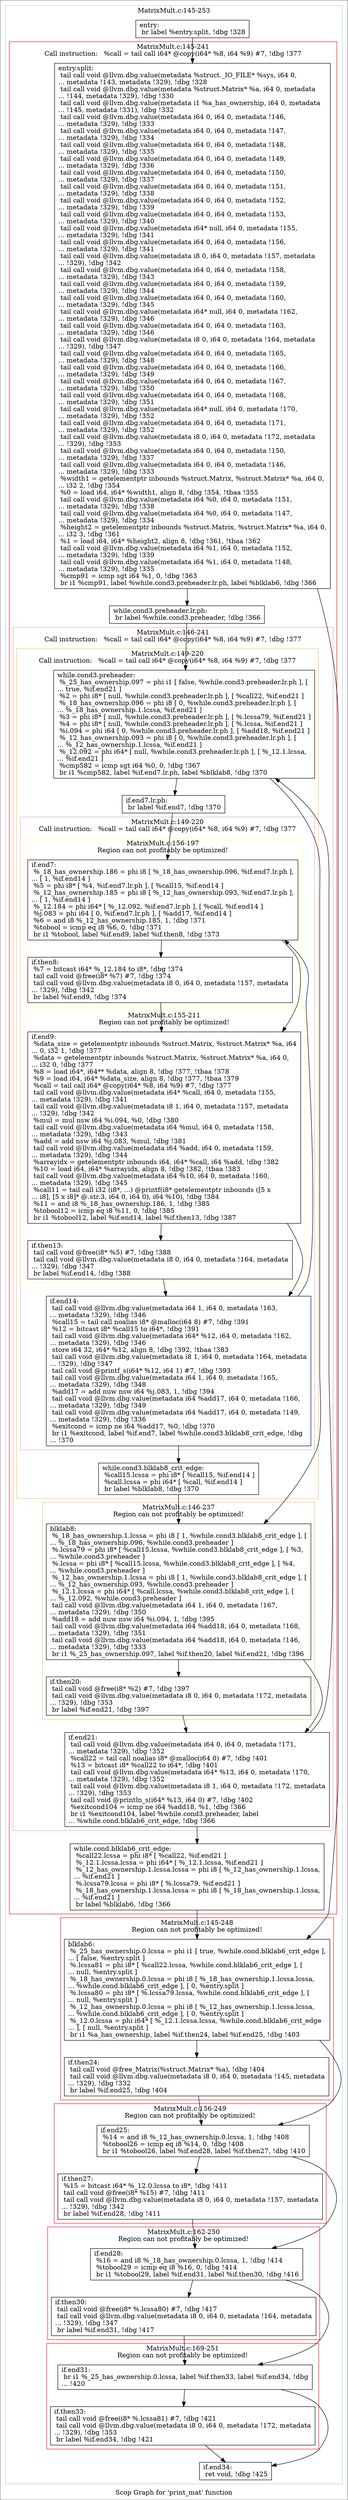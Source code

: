 digraph "Scop Graph for 'print_mat' function" {
	label="Scop Graph for 'print_mat' function";

	Node0xa1304c0 [shape=record,label="{entry:\l  br label %entry.split, !dbg !328\l}"];
	Node0xa1304c0 -> Node0xa15bb30;
	Node0xa15bb30 [shape=record,label="{entry.split:                                      \l  tail call void @llvm.dbg.value(metadata %struct._IO_FILE* %sys, i64 0,\l... metadata !143, metadata !329), !dbg !328\l  tail call void @llvm.dbg.value(metadata %struct.Matrix* %a, i64 0, metadata\l... !144, metadata !329), !dbg !330\l  tail call void @llvm.dbg.value(metadata i1 %a_has_ownership, i64 0, metadata\l... !145, metadata !331), !dbg !332\l  tail call void @llvm.dbg.value(metadata i64 0, i64 0, metadata !146,\l... metadata !329), !dbg !333\l  tail call void @llvm.dbg.value(metadata i64 0, i64 0, metadata !147,\l... metadata !329), !dbg !334\l  tail call void @llvm.dbg.value(metadata i64 0, i64 0, metadata !148,\l... metadata !329), !dbg !335\l  tail call void @llvm.dbg.value(metadata i64 0, i64 0, metadata !149,\l... metadata !329), !dbg !336\l  tail call void @llvm.dbg.value(metadata i64 0, i64 0, metadata !150,\l... metadata !329), !dbg !337\l  tail call void @llvm.dbg.value(metadata i64 0, i64 0, metadata !151,\l... metadata !329), !dbg !338\l  tail call void @llvm.dbg.value(metadata i64 0, i64 0, metadata !152,\l... metadata !329), !dbg !339\l  tail call void @llvm.dbg.value(metadata i64 0, i64 0, metadata !153,\l... metadata !329), !dbg !340\l  tail call void @llvm.dbg.value(metadata i64* null, i64 0, metadata !155,\l... metadata !329), !dbg !341\l  tail call void @llvm.dbg.value(metadata i64 0, i64 0, metadata !156,\l... metadata !329), !dbg !341\l  tail call void @llvm.dbg.value(metadata i8 0, i64 0, metadata !157, metadata\l... !329), !dbg !342\l  tail call void @llvm.dbg.value(metadata i64 0, i64 0, metadata !158,\l... metadata !329), !dbg !343\l  tail call void @llvm.dbg.value(metadata i64 0, i64 0, metadata !159,\l... metadata !329), !dbg !344\l  tail call void @llvm.dbg.value(metadata i64 0, i64 0, metadata !160,\l... metadata !329), !dbg !345\l  tail call void @llvm.dbg.value(metadata i64* null, i64 0, metadata !162,\l... metadata !329), !dbg !346\l  tail call void @llvm.dbg.value(metadata i64 0, i64 0, metadata !163,\l... metadata !329), !dbg !346\l  tail call void @llvm.dbg.value(metadata i8 0, i64 0, metadata !164, metadata\l... !329), !dbg !347\l  tail call void @llvm.dbg.value(metadata i64 0, i64 0, metadata !165,\l... metadata !329), !dbg !348\l  tail call void @llvm.dbg.value(metadata i64 0, i64 0, metadata !166,\l... metadata !329), !dbg !349\l  tail call void @llvm.dbg.value(metadata i64 0, i64 0, metadata !167,\l... metadata !329), !dbg !350\l  tail call void @llvm.dbg.value(metadata i64 0, i64 0, metadata !168,\l... metadata !329), !dbg !351\l  tail call void @llvm.dbg.value(metadata i64* null, i64 0, metadata !170,\l... metadata !329), !dbg !352\l  tail call void @llvm.dbg.value(metadata i64 0, i64 0, metadata !171,\l... metadata !329), !dbg !352\l  tail call void @llvm.dbg.value(metadata i8 0, i64 0, metadata !172, metadata\l... !329), !dbg !353\l  tail call void @llvm.dbg.value(metadata i64 0, i64 0, metadata !150,\l... metadata !329), !dbg !337\l  tail call void @llvm.dbg.value(metadata i64 0, i64 0, metadata !146,\l... metadata !329), !dbg !333\l  %width1 = getelementptr inbounds %struct.Matrix, %struct.Matrix* %a, i64 0,\l... i32 2, !dbg !354\l  %0 = load i64, i64* %width1, align 8, !dbg !354, !tbaa !355\l  tail call void @llvm.dbg.value(metadata i64 %0, i64 0, metadata !151,\l... metadata !329), !dbg !338\l  tail call void @llvm.dbg.value(metadata i64 %0, i64 0, metadata !147,\l... metadata !329), !dbg !334\l  %height2 = getelementptr inbounds %struct.Matrix, %struct.Matrix* %a, i64 0,\l... i32 3, !dbg !361\l  %1 = load i64, i64* %height2, align 8, !dbg !361, !tbaa !362\l  tail call void @llvm.dbg.value(metadata i64 %1, i64 0, metadata !152,\l... metadata !329), !dbg !339\l  tail call void @llvm.dbg.value(metadata i64 %1, i64 0, metadata !148,\l... metadata !329), !dbg !335\l  %cmp91 = icmp sgt i64 %1, 0, !dbg !363\l  br i1 %cmp91, label %while.cond3.preheader.lr.ph, label %blklab6, !dbg !366\l}"];
	Node0xa15bb30 -> Node0xa136e70;
	Node0xa15bb30 -> Node0xa12a320;
	Node0xa136e70 [shape=record,label="{while.cond3.preheader.lr.ph:                      \l  br label %while.cond3.preheader, !dbg !366\l}"];
	Node0xa136e70 -> Node0xa139850;
	Node0xa139850 [shape=record,label="{while.cond3.preheader:                            \l  %_25_has_ownership.097 = phi i1 [ false, %while.cond3.preheader.lr.ph ], [\l... true, %if.end21 ]\l  %2 = phi i8* [ null, %while.cond3.preheader.lr.ph ], [ %call22, %if.end21 ]\l  %_18_has_ownership.096 = phi i8 [ 0, %while.cond3.preheader.lr.ph ], [\l... %_18_has_ownership.1.lcssa, %if.end21 ]\l  %3 = phi i8* [ null, %while.cond3.preheader.lr.ph ], [ %.lcssa79, %if.end21 ]\l  %4 = phi i8* [ null, %while.cond3.preheader.lr.ph ], [ %.lcssa, %if.end21 ]\l  %i.094 = phi i64 [ 0, %while.cond3.preheader.lr.ph ], [ %add18, %if.end21 ]\l  %_12_has_ownership.093 = phi i8 [ 0, %while.cond3.preheader.lr.ph ], [\l... %_12_has_ownership.1.lcssa, %if.end21 ]\l  %_12.092 = phi i64* [ null, %while.cond3.preheader.lr.ph ], [ %_12.1.lcssa,\l... %if.end21 ]\l  %cmp582 = icmp sgt i64 %0, 0, !dbg !367\l  br i1 %cmp582, label %if.end7.lr.ph, label %blklab8, !dbg !370\l}"];
	Node0xa139850 -> Node0xa111160;
	Node0xa139850 -> Node0xa1c1130;
	Node0xa111160 [shape=record,label="{if.end7.lr.ph:                                    \l  br label %if.end7, !dbg !370\l}"];
	Node0xa111160 -> Node0xa0f7040;
	Node0xa0f7040 [shape=record,label="{if.end7:                                          \l  %_18_has_ownership.186 = phi i8 [ %_18_has_ownership.096, %if.end7.lr.ph ],\l... [ 1, %if.end14 ]\l  %5 = phi i8* [ %4, %if.end7.lr.ph ], [ %call15, %if.end14 ]\l  %_12_has_ownership.185 = phi i8 [ %_12_has_ownership.093, %if.end7.lr.ph ],\l... [ 1, %if.end14 ]\l  %_12.184 = phi i64* [ %_12.092, %if.end7.lr.ph ], [ %call, %if.end14 ]\l  %j.083 = phi i64 [ 0, %if.end7.lr.ph ], [ %add17, %if.end14 ]\l  %6 = and i8 %_12_has_ownership.185, 1, !dbg !371\l  %tobool = icmp eq i8 %6, 0, !dbg !371\l  br i1 %tobool, label %if.end9, label %if.then8, !dbg !373\l}"];
	Node0xa0f7040 -> Node0xa101d50;
	Node0xa0f7040 -> Node0xa10fff0;
	Node0xa101d50 [shape=record,label="{if.end9:                                          \l  %data_size = getelementptr inbounds %struct.Matrix, %struct.Matrix* %a, i64\l... 0, i32 1, !dbg !377\l  %data = getelementptr inbounds %struct.Matrix, %struct.Matrix* %a, i64 0,\l... i32 0, !dbg !377\l  %8 = load i64*, i64** %data, align 8, !dbg !377, !tbaa !378\l  %9 = load i64, i64* %data_size, align 8, !dbg !377, !tbaa !379\l  %call = tail call i64* @copy(i64* %8, i64 %9) #7, !dbg !377\l  tail call void @llvm.dbg.value(metadata i64* %call, i64 0, metadata !155,\l... metadata !329), !dbg !341\l  tail call void @llvm.dbg.value(metadata i8 1, i64 0, metadata !157, metadata\l... !329), !dbg !342\l  %mul = mul nsw i64 %i.094, %0, !dbg !380\l  tail call void @llvm.dbg.value(metadata i64 %mul, i64 0, metadata !158,\l... metadata !329), !dbg !343\l  %add = add nsw i64 %j.083, %mul, !dbg !381\l  tail call void @llvm.dbg.value(metadata i64 %add, i64 0, metadata !159,\l... metadata !329), !dbg !344\l  %arrayidx = getelementptr inbounds i64, i64* %call, i64 %add, !dbg !382\l  %10 = load i64, i64* %arrayidx, align 8, !dbg !382, !tbaa !383\l  tail call void @llvm.dbg.value(metadata i64 %10, i64 0, metadata !160,\l... metadata !329), !dbg !345\l  %call11 = tail call i32 (i8*, ...) @printf(i8* getelementptr inbounds ([5 x\l... i8], [5 x i8]* @.str.3, i64 0, i64 0), i64 %10), !dbg !384\l  %11 = and i8 %_18_has_ownership.186, 1, !dbg !385\l  %tobool12 = icmp eq i8 %11, 0, !dbg !385\l  br i1 %tobool12, label %if.end14, label %if.then13, !dbg !387\l}"];
	Node0xa101d50 -> Node0xa0e7db0;
	Node0xa101d50 -> Node0xa0ee060;
	Node0xa0e7db0 [shape=record,label="{if.end14:                                         \l  tail call void @llvm.dbg.value(metadata i64 1, i64 0, metadata !163,\l... metadata !329), !dbg !346\l  %call15 = tail call noalias i8* @malloc(i64 8) #7, !dbg !391\l  %12 = bitcast i8* %call15 to i64*, !dbg !391\l  tail call void @llvm.dbg.value(metadata i64* %12, i64 0, metadata !162,\l... metadata !329), !dbg !346\l  store i64 32, i64* %12, align 8, !dbg !392, !tbaa !383\l  tail call void @llvm.dbg.value(metadata i8 1, i64 0, metadata !164, metadata\l... !329), !dbg !347\l  tail call void @printf_s(i64* %12, i64 1) #7, !dbg !393\l  tail call void @llvm.dbg.value(metadata i64 1, i64 0, metadata !165,\l... metadata !329), !dbg !348\l  %add17 = add nuw nsw i64 %j.083, 1, !dbg !394\l  tail call void @llvm.dbg.value(metadata i64 %add17, i64 0, metadata !166,\l... metadata !329), !dbg !349\l  tail call void @llvm.dbg.value(metadata i64 %add17, i64 0, metadata !149,\l... metadata !329), !dbg !336\l  %exitcond = icmp ne i64 %add17, %0, !dbg !370\l  br i1 %exitcond, label %if.end7, label %while.cond3.blklab8_crit_edge, !dbg\l... !370\l}"];
	Node0xa0e7db0 -> Node0xa0f7040[constraint=false];
	Node0xa0e7db0 -> Node0xa1106a0;
	Node0xa1106a0 [shape=record,label="{while.cond3.blklab8_crit_edge:                    \l  %call15.lcssa = phi i8* [ %call15, %if.end14 ]\l  %call.lcssa = phi i64* [ %call, %if.end14 ]\l  br label %blklab8, !dbg !370\l}"];
	Node0xa1106a0 -> Node0xa1c1130;
	Node0xa1c1130 [shape=record,label="{blklab8:                                          \l  %_18_has_ownership.1.lcssa = phi i8 [ 1, %while.cond3.blklab8_crit_edge ], [\l... %_18_has_ownership.096, %while.cond3.preheader ]\l  %.lcssa79 = phi i8* [ %call15.lcssa, %while.cond3.blklab8_crit_edge ], [ %3,\l... %while.cond3.preheader ]\l  %.lcssa = phi i8* [ %call15.lcssa, %while.cond3.blklab8_crit_edge ], [ %4,\l... %while.cond3.preheader ]\l  %_12_has_ownership.1.lcssa = phi i8 [ 1, %while.cond3.blklab8_crit_edge ], [\l... %_12_has_ownership.093, %while.cond3.preheader ]\l  %_12.1.lcssa = phi i64* [ %call.lcssa, %while.cond3.blklab8_crit_edge ], [\l... %_12.092, %while.cond3.preheader ]\l  tail call void @llvm.dbg.value(metadata i64 1, i64 0, metadata !167,\l... metadata !329), !dbg !350\l  %add18 = add nuw nsw i64 %i.094, 1, !dbg !395\l  tail call void @llvm.dbg.value(metadata i64 %add18, i64 0, metadata !168,\l... metadata !329), !dbg !351\l  tail call void @llvm.dbg.value(metadata i64 %add18, i64 0, metadata !146,\l... metadata !329), !dbg !333\l  br i1 %_25_has_ownership.097, label %if.then20, label %if.end21, !dbg !396\l}"];
	Node0xa1c1130 -> Node0xa0ec020;
	Node0xa1c1130 -> Node0xa10e400;
	Node0xa0ec020 [shape=record,label="{if.then20:                                        \l  tail call void @free(i8* %2) #7, !dbg !397\l  tail call void @llvm.dbg.value(metadata i8 0, i64 0, metadata !172, metadata\l... !329), !dbg !353\l  br label %if.end21, !dbg !397\l}"];
	Node0xa0ec020 -> Node0xa10e400;
	Node0xa10e400 [shape=record,label="{if.end21:                                         \l  tail call void @llvm.dbg.value(metadata i64 0, i64 0, metadata !171,\l... metadata !329), !dbg !352\l  %call22 = tail call noalias i8* @malloc(i64 0) #7, !dbg !401\l  %13 = bitcast i8* %call22 to i64*, !dbg !401\l  tail call void @llvm.dbg.value(metadata i64* %13, i64 0, metadata !170,\l... metadata !329), !dbg !352\l  tail call void @llvm.dbg.value(metadata i8 1, i64 0, metadata !172, metadata\l... !329), !dbg !353\l  tail call void @println_s(i64* %13, i64 0) #7, !dbg !402\l  %exitcond104 = icmp ne i64 %add18, %1, !dbg !366\l  br i1 %exitcond104, label %while.cond3.preheader, label\l... %while.cond.blklab6_crit_edge, !dbg !366\l}"];
	Node0xa10e400 -> Node0xa139850[constraint=false];
	Node0xa10e400 -> Node0xa10c630;
	Node0xa10c630 [shape=record,label="{while.cond.blklab6_crit_edge:                     \l  %call22.lcssa = phi i8* [ %call22, %if.end21 ]\l  %_12.1.lcssa.lcssa = phi i64* [ %_12.1.lcssa, %if.end21 ]\l  %_12_has_ownership.1.lcssa.lcssa = phi i8 [ %_12_has_ownership.1.lcssa,\l... %if.end21 ]\l  %.lcssa79.lcssa = phi i8* [ %.lcssa79, %if.end21 ]\l  %_18_has_ownership.1.lcssa.lcssa = phi i8 [ %_18_has_ownership.1.lcssa,\l... %if.end21 ]\l  br label %blklab6, !dbg !366\l}"];
	Node0xa10c630 -> Node0xa12a320;
	Node0xa12a320 [shape=record,label="{blklab6:                                          \l  %_25_has_ownership.0.lcssa = phi i1 [ true, %while.cond.blklab6_crit_edge ],\l... [ false, %entry.split ]\l  %.lcssa81 = phi i8* [ %call22.lcssa, %while.cond.blklab6_crit_edge ], [\l... null, %entry.split ]\l  %_18_has_ownership.0.lcssa = phi i8 [ %_18_has_ownership.1.lcssa.lcssa,\l... %while.cond.blklab6_crit_edge ], [ 0, %entry.split ]\l  %.lcssa80 = phi i8* [ %.lcssa79.lcssa, %while.cond.blklab6_crit_edge ], [\l... null, %entry.split ]\l  %_12_has_ownership.0.lcssa = phi i8 [ %_12_has_ownership.1.lcssa.lcssa,\l... %while.cond.blklab6_crit_edge ], [ 0, %entry.split ]\l  %_12.0.lcssa = phi i64* [ %_12.1.lcssa.lcssa, %while.cond.blklab6_crit_edge\l... ], [ null, %entry.split ]\l  br i1 %a_has_ownership, label %if.then24, label %if.end25, !dbg !403\l}"];
	Node0xa12a320 -> Node0xa0f6d00;
	Node0xa12a320 -> Node0xa0f1d70;
	Node0xa0f6d00 [shape=record,label="{if.then24:                                        \l  tail call void @free_Matrix(%struct.Matrix* %a), !dbg !404\l  tail call void @llvm.dbg.value(metadata i8 0, i64 0, metadata !145, metadata\l... !329), !dbg !332\l  br label %if.end25, !dbg !404\l}"];
	Node0xa0f6d00 -> Node0xa0f1d70;
	Node0xa0f1d70 [shape=record,label="{if.end25:                                         \l  %14 = and i8 %_12_has_ownership.0.lcssa, 1, !dbg !408\l  %tobool26 = icmp eq i8 %14, 0, !dbg !408\l  br i1 %tobool26, label %if.end28, label %if.then27, !dbg !410\l}"];
	Node0xa0f1d70 -> Node0xa1983a0;
	Node0xa0f1d70 -> Node0xa0e0fb0;
	Node0xa1983a0 [shape=record,label="{if.end28:                                         \l  %16 = and i8 %_18_has_ownership.0.lcssa, 1, !dbg !414\l  %tobool29 = icmp eq i8 %16, 0, !dbg !414\l  br i1 %tobool29, label %if.end31, label %if.then30, !dbg !416\l}"];
	Node0xa1983a0 -> Node0xa111640;
	Node0xa1983a0 -> Node0xa0f2310;
	Node0xa111640 [shape=record,label="{if.end31:                                         \l  br i1 %_25_has_ownership.0.lcssa, label %if.then33, label %if.end34, !dbg\l... !420\l}"];
	Node0xa111640 -> Node0xa131310;
	Node0xa111640 -> Node0xa12d7d0;
	Node0xa131310 [shape=record,label="{if.then33:                                        \l  tail call void @free(i8* %.lcssa81) #7, !dbg !421\l  tail call void @llvm.dbg.value(metadata i8 0, i64 0, metadata !172, metadata\l... !329), !dbg !353\l  br label %if.end34, !dbg !421\l}"];
	Node0xa131310 -> Node0xa12d7d0;
	Node0xa12d7d0 [shape=record,label="{if.end34:                                         \l  ret void, !dbg !425\l}"];
	Node0xa0f2310 [shape=record,label="{if.then30:                                        \l  tail call void @free(i8* %.lcssa80) #7, !dbg !417\l  tail call void @llvm.dbg.value(metadata i8 0, i64 0, metadata !164, metadata\l... !329), !dbg !347\l  br label %if.end31, !dbg !417\l}"];
	Node0xa0f2310 -> Node0xa111640;
	Node0xa0e0fb0 [shape=record,label="{if.then27:                                        \l  %15 = bitcast i64* %_12.0.lcssa to i8*, !dbg !411\l  tail call void @free(i8* %15) #7, !dbg !411\l  tail call void @llvm.dbg.value(metadata i8 0, i64 0, metadata !157, metadata\l... !329), !dbg !342\l  br label %if.end28, !dbg !411\l}"];
	Node0xa0e0fb0 -> Node0xa1983a0;
	Node0xa0ee060 [shape=record,label="{if.then13:                                        \l  tail call void @free(i8* %5) #7, !dbg !388\l  tail call void @llvm.dbg.value(metadata i8 0, i64 0, metadata !164, metadata\l... !329), !dbg !347\l  br label %if.end14, !dbg !388\l}"];
	Node0xa0ee060 -> Node0xa0e7db0;
	Node0xa10fff0 [shape=record,label="{if.then8:                                         \l  %7 = bitcast i64* %_12.184 to i8*, !dbg !374\l  tail call void @free(i8* %7) #7, !dbg !374\l  tail call void @llvm.dbg.value(metadata i8 0, i64 0, metadata !157, metadata\l... !329), !dbg !342\l  br label %if.end9, !dbg !374\l}"];
	Node0xa10fff0 -> Node0xa101d50;
	colorscheme = "paired12"
        subgraph cluster_0xa15e4b0 {
          label = "MatrixMult.c:145-253
";
          style = solid;
          color = 1
          subgraph cluster_0xa1b64b0 {
            label = "MatrixMult.c:145-241
Call instruction:   %call = tail call i64* @copy(i64* %8, i64 %9) #7, !dbg !377";
            style = solid;
            color = 6
            subgraph cluster_0xa19fae0 {
              label = "MatrixMult.c:146-241
Call instruction:   %call = tail call i64* @copy(i64* %8, i64 %9) #7, !dbg !377";
              style = solid;
              color = 5
              subgraph cluster_0xa1b7940 {
                label = "MatrixMult.c:149-220
Call instruction:   %call = tail call i64* @copy(i64* %8, i64 %9) #7, !dbg !377";
                style = solid;
                color = 7
                subgraph cluster_0xa138270 {
                  label = "MatrixMult.c:149-220
Call instruction:   %call = tail call i64* @copy(i64* %8, i64 %9) #7, !dbg !377";
                  style = solid;
                  color = 9
                  subgraph cluster_0xa146c20 {
                    label = "MatrixMult.c:156-197
Region can not profitably be optimized!";
                    style = solid;
                    color = 11
                    Node0xa0f7040;
                    Node0xa10fff0;
                  }
                  subgraph cluster_0xa100ba0 {
                    label = "MatrixMult.c:155-211
Region can not profitably be optimized!";
                    style = solid;
                    color = 11
                    Node0xa101d50;
                    Node0xa0ee060;
                  }
                  Node0xa0e7db0;
                }
                Node0xa139850;
                Node0xa111160;
                Node0xa1106a0;
              }
              subgraph cluster_0xa1b8090 {
                label = "MatrixMult.c:146-237
Region can not profitably be optimized!";
                style = solid;
                color = 7
                Node0xa1c1130;
                Node0xa0ec020;
              }
              Node0xa10e400;
            }
            Node0xa15bb30;
            Node0xa136e70;
            Node0xa10c630;
          }
          subgraph cluster_0xa1cfb80 {
            label = "MatrixMult.c:145-248
Region can not profitably be optimized!";
            style = solid;
            color = 6
            Node0xa12a320;
            Node0xa0f6d00;
          }
          subgraph cluster_0xa1cf000 {
            label = "MatrixMult.c:156-249
Region can not profitably be optimized!";
            style = solid;
            color = 6
            Node0xa0f1d70;
            Node0xa0e0fb0;
          }
          subgraph cluster_0xa16efa0 {
            label = "MatrixMult.c:162-250
Region can not profitably be optimized!";
            style = solid;
            color = 6
            Node0xa1983a0;
            Node0xa0f2310;
          }
          subgraph cluster_0xa1cea40 {
            label = "MatrixMult.c:169-251
Region can not profitably be optimized!";
            style = solid;
            color = 6
            Node0xa111640;
            Node0xa131310;
          }
          Node0xa1304c0;
          Node0xa12d7d0;
        }
}
